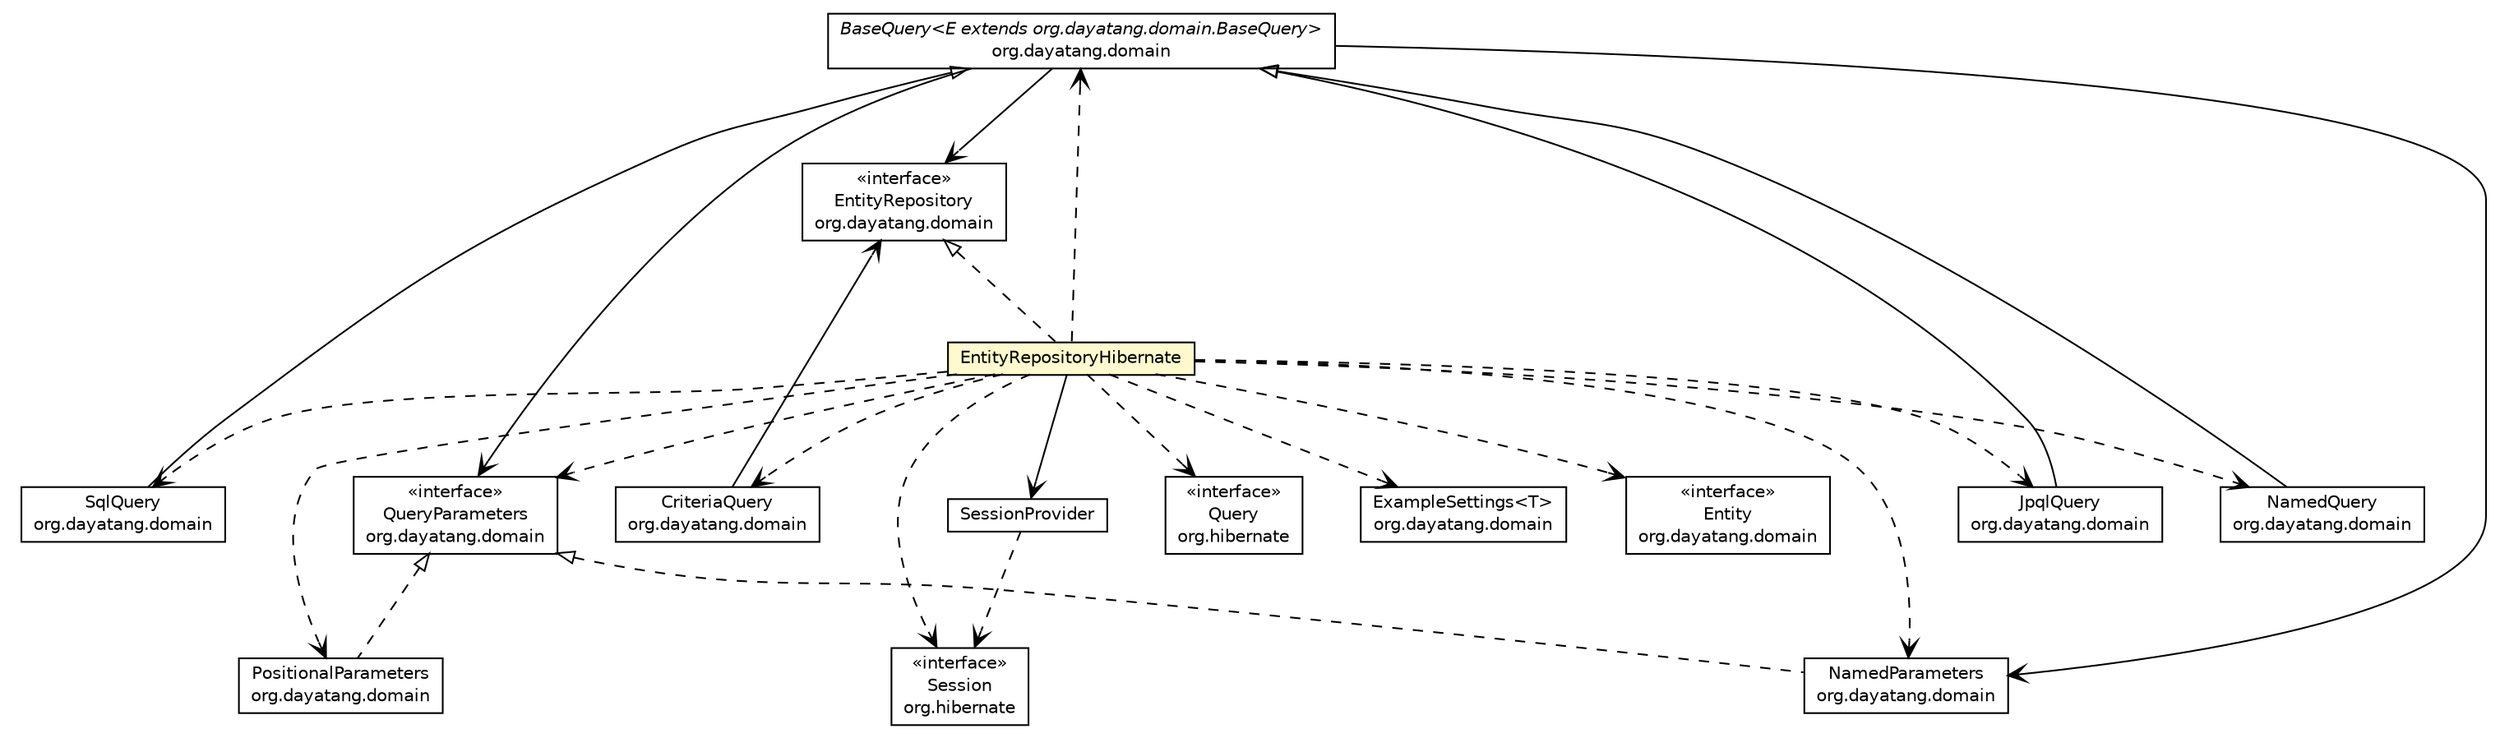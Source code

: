 #!/usr/local/bin/dot
#
# Class diagram 
# Generated by UMLGraph version R5_6_6-8-g8d7759 (http://www.umlgraph.org/)
#

digraph G {
	edge [fontname="Helvetica",fontsize=10,labelfontname="Helvetica",labelfontsize=10];
	node [fontname="Helvetica",fontsize=10,shape=plaintext];
	nodesep=0.25;
	ranksep=0.5;
	// org.dayatang.domain.SqlQuery
	c46955 [label=<<table title="org.dayatang.domain.SqlQuery" border="0" cellborder="1" cellspacing="0" cellpadding="2" port="p" href="../../domain/SqlQuery.html">
		<tr><td><table border="0" cellspacing="0" cellpadding="1">
<tr><td align="center" balign="center"> SqlQuery </td></tr>
<tr><td align="center" balign="center"> org.dayatang.domain </td></tr>
		</table></td></tr>
		</table>>, URL="../../domain/SqlQuery.html", fontname="Helvetica", fontcolor="black", fontsize=10.0];
	// org.dayatang.domain.QueryParameters
	c46956 [label=<<table title="org.dayatang.domain.QueryParameters" border="0" cellborder="1" cellspacing="0" cellpadding="2" port="p" href="../../domain/QueryParameters.html">
		<tr><td><table border="0" cellspacing="0" cellpadding="1">
<tr><td align="center" balign="center"> &#171;interface&#187; </td></tr>
<tr><td align="center" balign="center"> QueryParameters </td></tr>
<tr><td align="center" balign="center"> org.dayatang.domain </td></tr>
		</table></td></tr>
		</table>>, URL="../../domain/QueryParameters.html", fontname="Helvetica", fontcolor="black", fontsize=10.0];
	// org.dayatang.domain.PositionalParameters
	c46958 [label=<<table title="org.dayatang.domain.PositionalParameters" border="0" cellborder="1" cellspacing="0" cellpadding="2" port="p" href="../../domain/PositionalParameters.html">
		<tr><td><table border="0" cellspacing="0" cellpadding="1">
<tr><td align="center" balign="center"> PositionalParameters </td></tr>
<tr><td align="center" balign="center"> org.dayatang.domain </td></tr>
		</table></td></tr>
		</table>>, URL="../../domain/PositionalParameters.html", fontname="Helvetica", fontcolor="black", fontsize=10.0];
	// org.dayatang.domain.NamedQuery
	c46960 [label=<<table title="org.dayatang.domain.NamedQuery" border="0" cellborder="1" cellspacing="0" cellpadding="2" port="p" href="../../domain/NamedQuery.html">
		<tr><td><table border="0" cellspacing="0" cellpadding="1">
<tr><td align="center" balign="center"> NamedQuery </td></tr>
<tr><td align="center" balign="center"> org.dayatang.domain </td></tr>
		</table></td></tr>
		</table>>, URL="../../domain/NamedQuery.html", fontname="Helvetica", fontcolor="black", fontsize=10.0];
	// org.dayatang.domain.NamedParameters
	c46961 [label=<<table title="org.dayatang.domain.NamedParameters" border="0" cellborder="1" cellspacing="0" cellpadding="2" port="p" href="../../domain/NamedParameters.html">
		<tr><td><table border="0" cellspacing="0" cellpadding="1">
<tr><td align="center" balign="center"> NamedParameters </td></tr>
<tr><td align="center" balign="center"> org.dayatang.domain </td></tr>
		</table></td></tr>
		</table>>, URL="../../domain/NamedParameters.html", fontname="Helvetica", fontcolor="black", fontsize=10.0];
	// org.dayatang.domain.JpqlQuery
	c46964 [label=<<table title="org.dayatang.domain.JpqlQuery" border="0" cellborder="1" cellspacing="0" cellpadding="2" port="p" href="../../domain/JpqlQuery.html">
		<tr><td><table border="0" cellspacing="0" cellpadding="1">
<tr><td align="center" balign="center"> JpqlQuery </td></tr>
<tr><td align="center" balign="center"> org.dayatang.domain </td></tr>
		</table></td></tr>
		</table>>, URL="../../domain/JpqlQuery.html", fontname="Helvetica", fontcolor="black", fontsize=10.0];
	// org.dayatang.domain.ExampleSettings<T>
	c46970 [label=<<table title="org.dayatang.domain.ExampleSettings" border="0" cellborder="1" cellspacing="0" cellpadding="2" port="p" href="../../domain/ExampleSettings.html">
		<tr><td><table border="0" cellspacing="0" cellpadding="1">
<tr><td align="center" balign="center"> ExampleSettings&lt;T&gt; </td></tr>
<tr><td align="center" balign="center"> org.dayatang.domain </td></tr>
		</table></td></tr>
		</table>>, URL="../../domain/ExampleSettings.html", fontname="Helvetica", fontcolor="black", fontsize=10.0];
	// org.dayatang.domain.EntityRepository
	c46971 [label=<<table title="org.dayatang.domain.EntityRepository" border="0" cellborder="1" cellspacing="0" cellpadding="2" port="p" href="../../domain/EntityRepository.html">
		<tr><td><table border="0" cellspacing="0" cellpadding="1">
<tr><td align="center" balign="center"> &#171;interface&#187; </td></tr>
<tr><td align="center" balign="center"> EntityRepository </td></tr>
<tr><td align="center" balign="center"> org.dayatang.domain </td></tr>
		</table></td></tr>
		</table>>, URL="../../domain/EntityRepository.html", fontname="Helvetica", fontcolor="black", fontsize=10.0];
	// org.dayatang.domain.Entity
	c46972 [label=<<table title="org.dayatang.domain.Entity" border="0" cellborder="1" cellspacing="0" cellpadding="2" port="p" href="../../domain/Entity.html">
		<tr><td><table border="0" cellspacing="0" cellpadding="1">
<tr><td align="center" balign="center"> &#171;interface&#187; </td></tr>
<tr><td align="center" balign="center"> Entity </td></tr>
<tr><td align="center" balign="center"> org.dayatang.domain </td></tr>
		</table></td></tr>
		</table>>, URL="../../domain/Entity.html", fontname="Helvetica", fontcolor="black", fontsize=10.0];
	// org.dayatang.domain.CriteriaQuery
	c46975 [label=<<table title="org.dayatang.domain.CriteriaQuery" border="0" cellborder="1" cellspacing="0" cellpadding="2" port="p" href="../../domain/CriteriaQuery.html">
		<tr><td><table border="0" cellspacing="0" cellpadding="1">
<tr><td align="center" balign="center"> CriteriaQuery </td></tr>
<tr><td align="center" balign="center"> org.dayatang.domain </td></tr>
		</table></td></tr>
		</table>>, URL="../../domain/CriteriaQuery.html", fontname="Helvetica", fontcolor="black", fontsize=10.0];
	// org.dayatang.domain.BaseQuery<E extends org.dayatang.domain.BaseQuery>
	c46976 [label=<<table title="org.dayatang.domain.BaseQuery" border="0" cellborder="1" cellspacing="0" cellpadding="2" port="p" href="../../domain/BaseQuery.html">
		<tr><td><table border="0" cellspacing="0" cellpadding="1">
<tr><td align="center" balign="center"><font face="Helvetica-Oblique"> BaseQuery&lt;E extends org.dayatang.domain.BaseQuery&gt; </font></td></tr>
<tr><td align="center" balign="center"> org.dayatang.domain </td></tr>
		</table></td></tr>
		</table>>, URL="../../domain/BaseQuery.html", fontname="Helvetica", fontcolor="black", fontsize=10.0];
	// org.dayatang.persistence.hibernate.SessionProvider
	c47083 [label=<<table title="org.dayatang.persistence.hibernate.SessionProvider" border="0" cellborder="1" cellspacing="0" cellpadding="2" port="p" href="./SessionProvider.html">
		<tr><td><table border="0" cellspacing="0" cellpadding="1">
<tr><td align="center" balign="center"> SessionProvider </td></tr>
		</table></td></tr>
		</table>>, URL="./SessionProvider.html", fontname="Helvetica", fontcolor="black", fontsize=10.0];
	// org.dayatang.persistence.hibernate.EntityRepositoryHibernate
	c47084 [label=<<table title="org.dayatang.persistence.hibernate.EntityRepositoryHibernate" border="0" cellborder="1" cellspacing="0" cellpadding="2" port="p" bgcolor="lemonChiffon" href="./EntityRepositoryHibernate.html">
		<tr><td><table border="0" cellspacing="0" cellpadding="1">
<tr><td align="center" balign="center"> EntityRepositoryHibernate </td></tr>
		</table></td></tr>
		</table>>, URL="./EntityRepositoryHibernate.html", fontname="Helvetica", fontcolor="black", fontsize=10.0];
	//org.dayatang.domain.SqlQuery extends org.dayatang.domain.BaseQuery<org.dayatang.domain.SqlQuery>
	c46976:p -> c46955:p [dir=back,arrowtail=empty];
	//org.dayatang.domain.PositionalParameters implements org.dayatang.domain.QueryParameters
	c46956:p -> c46958:p [dir=back,arrowtail=empty,style=dashed];
	//org.dayatang.domain.NamedQuery extends org.dayatang.domain.BaseQuery<org.dayatang.domain.NamedQuery>
	c46976:p -> c46960:p [dir=back,arrowtail=empty];
	//org.dayatang.domain.NamedParameters implements org.dayatang.domain.QueryParameters
	c46956:p -> c46961:p [dir=back,arrowtail=empty,style=dashed];
	//org.dayatang.domain.JpqlQuery extends org.dayatang.domain.BaseQuery<org.dayatang.domain.JpqlQuery>
	c46976:p -> c46964:p [dir=back,arrowtail=empty];
	//org.dayatang.persistence.hibernate.EntityRepositoryHibernate implements org.dayatang.domain.EntityRepository
	c46971:p -> c47084:p [dir=back,arrowtail=empty,style=dashed];
	// org.dayatang.domain.CriteriaQuery NAVASSOC org.dayatang.domain.EntityRepository
	c46975:p -> c46971:p [taillabel="", label=" "headlabel="", fontname="Helvetica", fontcolor="black", fontsize=10.0, color="black", arrowhead=open];
	// org.dayatang.domain.BaseQuery<E extends org.dayatang.domain.BaseQuery> NAVASSOC org.dayatang.domain.EntityRepository
	c46976:p -> c46971:p [taillabel="", label=" "headlabel="", fontname="Helvetica", fontcolor="black", fontsize=10.0, color="black", arrowhead=open];
	// org.dayatang.domain.BaseQuery<E extends org.dayatang.domain.BaseQuery> NAVASSOC org.dayatang.domain.QueryParameters
	c46976:p -> c46956:p [taillabel="", label=" "headlabel="", fontname="Helvetica", fontcolor="black", fontsize=10.0, color="black", arrowhead=open];
	// org.dayatang.domain.BaseQuery<E extends org.dayatang.domain.BaseQuery> NAVASSOC org.dayatang.domain.NamedParameters
	c46976:p -> c46961:p [taillabel="", label=" "headlabel="", fontname="Helvetica", fontcolor="black", fontsize=10.0, color="black", arrowhead=open];
	// org.dayatang.persistence.hibernate.EntityRepositoryHibernate NAVASSOC org.dayatang.persistence.hibernate.SessionProvider
	c47084:p -> c47083:p [taillabel="", label=" "headlabel="", fontname="Helvetica", fontcolor="black", fontsize=10.0, color="black", arrowhead=open];
	// org.dayatang.persistence.hibernate.SessionProvider DEPEND org.hibernate.Session
	c47083:p -> c47221:p [taillabel="", label=" "headlabel="", fontname="Helvetica", fontcolor="black", fontsize=10.0, color="black", arrowhead=open, style=dashed];
	// org.dayatang.persistence.hibernate.EntityRepositoryHibernate DEPEND org.hibernate.Session
	c47084:p -> c47221:p [taillabel="", label=" "headlabel="", fontname="Helvetica", fontcolor="black", fontsize=10.0, color="black", arrowhead=open, style=dashed];
	// org.dayatang.persistence.hibernate.EntityRepositoryHibernate DEPEND org.dayatang.domain.BaseQuery<E extends org.dayatang.domain.BaseQuery>
	c47084:p -> c46976:p [taillabel="", label=" "headlabel="", fontname="Helvetica", fontcolor="black", fontsize=10.0, color="black", arrowhead=open, style=dashed];
	// org.dayatang.persistence.hibernate.EntityRepositoryHibernate DEPEND org.dayatang.domain.CriteriaQuery
	c47084:p -> c46975:p [taillabel="", label=" "headlabel="", fontname="Helvetica", fontcolor="black", fontsize=10.0, color="black", arrowhead=open, style=dashed];
	// org.dayatang.persistence.hibernate.EntityRepositoryHibernate DEPEND org.dayatang.domain.QueryParameters
	c47084:p -> c46956:p [taillabel="", label=" "headlabel="", fontname="Helvetica", fontcolor="black", fontsize=10.0, color="black", arrowhead=open, style=dashed];
	// org.dayatang.persistence.hibernate.EntityRepositoryHibernate DEPEND org.dayatang.domain.SqlQuery
	c47084:p -> c46955:p [taillabel="", label=" "headlabel="", fontname="Helvetica", fontcolor="black", fontsize=10.0, color="black", arrowhead=open, style=dashed];
	// org.dayatang.persistence.hibernate.EntityRepositoryHibernate DEPEND org.dayatang.domain.NamedQuery
	c47084:p -> c46960:p [taillabel="", label=" "headlabel="", fontname="Helvetica", fontcolor="black", fontsize=10.0, color="black", arrowhead=open, style=dashed];
	// org.dayatang.persistence.hibernate.EntityRepositoryHibernate DEPEND org.dayatang.domain.NamedParameters
	c47084:p -> c46961:p [taillabel="", label=" "headlabel="", fontname="Helvetica", fontcolor="black", fontsize=10.0, color="black", arrowhead=open, style=dashed];
	// org.dayatang.persistence.hibernate.EntityRepositoryHibernate DEPEND org.dayatang.domain.JpqlQuery
	c47084:p -> c46964:p [taillabel="", label=" "headlabel="", fontname="Helvetica", fontcolor="black", fontsize=10.0, color="black", arrowhead=open, style=dashed];
	// org.dayatang.persistence.hibernate.EntityRepositoryHibernate DEPEND org.dayatang.domain.Entity
	c47084:p -> c46972:p [taillabel="", label=" "headlabel="", fontname="Helvetica", fontcolor="black", fontsize=10.0, color="black", arrowhead=open, style=dashed];
	// org.dayatang.persistence.hibernate.EntityRepositoryHibernate DEPEND org.dayatang.domain.PositionalParameters
	c47084:p -> c46958:p [taillabel="", label=" "headlabel="", fontname="Helvetica", fontcolor="black", fontsize=10.0, color="black", arrowhead=open, style=dashed];
	// org.dayatang.persistence.hibernate.EntityRepositoryHibernate DEPEND org.dayatang.domain.ExampleSettings<T>
	c47084:p -> c46970:p [taillabel="", label=" "headlabel="", fontname="Helvetica", fontcolor="black", fontsize=10.0, color="black", arrowhead=open, style=dashed];
	// org.dayatang.persistence.hibernate.EntityRepositoryHibernate DEPEND org.hibernate.Query
	c47084:p -> c47222:p [taillabel="", label=" "headlabel="", fontname="Helvetica", fontcolor="black", fontsize=10.0, color="black", arrowhead=open, style=dashed];
	// org.hibernate.Session
	c47221 [label=<<table title="org.hibernate.Session" border="0" cellborder="1" cellspacing="0" cellpadding="2" port="p" href="http://java.sun.com/j2se/1.4.2/docs/api/org/hibernate/Session.html">
		<tr><td><table border="0" cellspacing="0" cellpadding="1">
<tr><td align="center" balign="center"> &#171;interface&#187; </td></tr>
<tr><td align="center" balign="center"> Session </td></tr>
<tr><td align="center" balign="center"> org.hibernate </td></tr>
		</table></td></tr>
		</table>>, URL="http://java.sun.com/j2se/1.4.2/docs/api/org/hibernate/Session.html", fontname="Helvetica", fontcolor="black", fontsize=10.0];
	// org.hibernate.Query
	c47222 [label=<<table title="org.hibernate.Query" border="0" cellborder="1" cellspacing="0" cellpadding="2" port="p" href="http://java.sun.com/j2se/1.4.2/docs/api/org/hibernate/Query.html">
		<tr><td><table border="0" cellspacing="0" cellpadding="1">
<tr><td align="center" balign="center"> &#171;interface&#187; </td></tr>
<tr><td align="center" balign="center"> Query </td></tr>
<tr><td align="center" balign="center"> org.hibernate </td></tr>
		</table></td></tr>
		</table>>, URL="http://java.sun.com/j2se/1.4.2/docs/api/org/hibernate/Query.html", fontname="Helvetica", fontcolor="black", fontsize=10.0];
}

